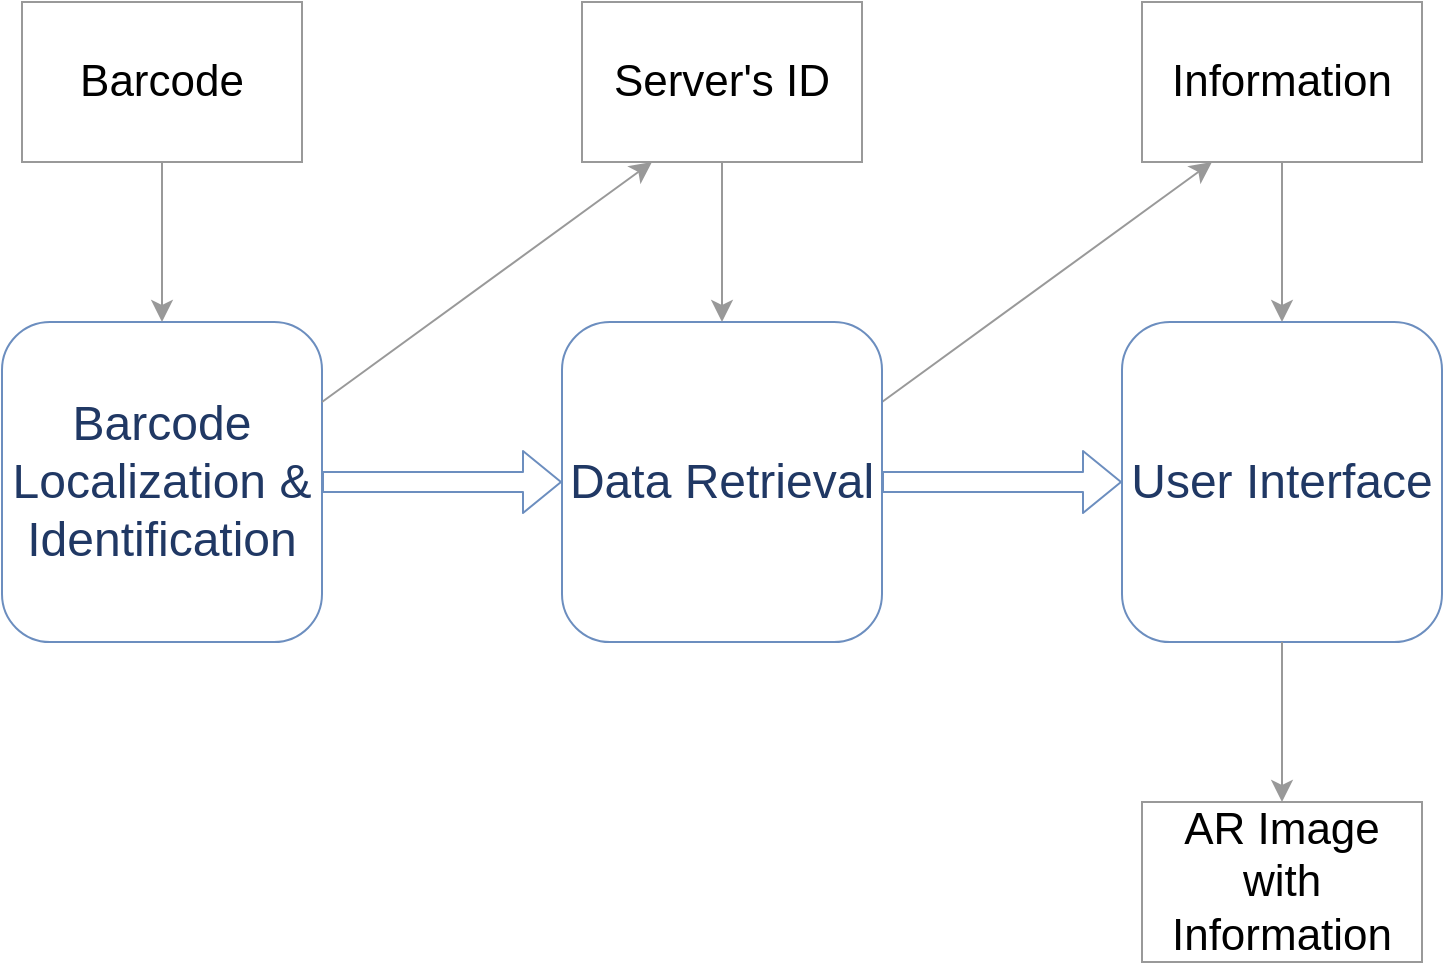 <mxfile version="13.8.8" type="device"><diagram name="Page-1" id="52a04d89-c75d-2922-d76d-85b35f80e030"><mxGraphModel dx="1006" dy="686" grid="1" gridSize="10" guides="1" tooltips="1" connect="1" arrows="1" fold="1" page="1" pageScale="1" pageWidth="1100" pageHeight="850" background="#ffffff" math="0" shadow="0"><root><mxCell id="0"/><mxCell id="1" parent="0"/><mxCell id="1fdf3b25b50cf41e-44" style="edgeStyle=none;html=1;labelBackgroundColor=none;startFill=0;startSize=8;endFill=1;endSize=8;fontFamily=Verdana;fontSize=12;exitX=1;exitY=0.25;exitDx=0;exitDy=0;entryX=0.25;entryY=1;entryDx=0;entryDy=0;strokeColor=#999999;" parent="1" source="oyDiSFvMqag5YwGTNskN-3" target="1fdf3b25b50cf41e-26" edge="1"><mxGeometry relative="1" as="geometry"><mxPoint x="550.0" y="466" as="sourcePoint"/><mxPoint x="760" y="390" as="targetPoint"/></mxGeometry></mxCell><mxCell id="1fdf3b25b50cf41e-25" value="&lt;font style=&quot;font-size: 22px&quot;&gt;Barcode&lt;/font&gt;" style="whiteSpace=wrap;html=1;rounded=0;shadow=0;comic=0;labelBackgroundColor=none;strokeWidth=1;fontFamily=Helvetica;fontSize=12;align=center;strokeColor=#999999;" parent="1" vertex="1"><mxGeometry x="250" y="280" width="140" height="80" as="geometry"/></mxCell><mxCell id="1fdf3b25b50cf41e-26" value="&lt;font style=&quot;font-size: 22px&quot;&gt;Information&lt;/font&gt;" style="whiteSpace=wrap;html=1;rounded=0;shadow=0;comic=0;labelBackgroundColor=none;strokeWidth=1;fontFamily=Helvetica;fontSize=12;align=center;strokeColor=#999999;" parent="1" vertex="1"><mxGeometry x="810" y="280" width="140" height="80" as="geometry"/></mxCell><mxCell id="oyDiSFvMqag5YwGTNskN-1" value="&lt;font style=&quot;font-size: 24px&quot;&gt;User Interface&lt;/font&gt;" style="whiteSpace=wrap;html=1;rounded=1;shadow=0;comic=0;labelBackgroundColor=none;strokeWidth=1;fontFamily=Helvetica;fontSize=12;align=center;strokeColor=#6c8ebf;fontColor=#203864;" parent="1" vertex="1"><mxGeometry x="800" y="440" width="160" height="160" as="geometry"/></mxCell><mxCell id="oyDiSFvMqag5YwGTNskN-2" value="&lt;font style=&quot;font-size: 24px&quot;&gt;Barcode Localization &amp;amp; Identification&lt;/font&gt;" style="whiteSpace=wrap;html=1;rounded=1;shadow=0;comic=0;labelBackgroundColor=none;strokeWidth=1;fontFamily=Helvetica;fontSize=12;align=center;strokeColor=#6c8ebf;fontColor=#203864;" parent="1" vertex="1"><mxGeometry x="240" y="440" width="160" height="160" as="geometry"/></mxCell><mxCell id="oyDiSFvMqag5YwGTNskN-3" value="&lt;font style=&quot;font-size: 24px&quot;&gt;Data Retrieval&lt;/font&gt;" style="whiteSpace=wrap;html=1;rounded=1;shadow=0;comic=0;labelBackgroundColor=none;strokeWidth=1;fontFamily=Helvetica;fontSize=12;align=center;strokeColor=#6c8ebf;fontColor=#203864;" parent="1" vertex="1"><mxGeometry x="520" y="440" width="160" height="160" as="geometry"/></mxCell><mxCell id="oyDiSFvMqag5YwGTNskN-4" style="edgeStyle=none;html=1;labelBackgroundColor=none;startFill=0;startSize=8;endFill=1;endSize=8;fontFamily=Verdana;fontSize=12;entryX=0.25;entryY=1;entryDx=0;entryDy=0;exitX=1;exitY=0.25;exitDx=0;exitDy=0;strokeColor=#999999;" parent="1" source="oyDiSFvMqag5YwGTNskN-2" target="oyDiSFvMqag5YwGTNskN-13" edge="1"><mxGeometry relative="1" as="geometry"><mxPoint x="380" y="440" as="sourcePoint"/><mxPoint x="370.0" y="360" as="targetPoint"/></mxGeometry></mxCell><mxCell id="oyDiSFvMqag5YwGTNskN-5" value="" style="shape=flexArrow;endArrow=classic;html=1;exitX=1;exitY=0.5;exitDx=0;exitDy=0;entryX=0;entryY=0.5;entryDx=0;entryDy=0;strokeColor=#6c8ebf;fillColor=#FFFFFF;" parent="1" source="oyDiSFvMqag5YwGTNskN-2" target="oyDiSFvMqag5YwGTNskN-3" edge="1"><mxGeometry width="50" height="50" relative="1" as="geometry"><mxPoint x="620" y="430" as="sourcePoint"/><mxPoint x="670" y="380" as="targetPoint"/></mxGeometry></mxCell><mxCell id="oyDiSFvMqag5YwGTNskN-6" value="" style="shape=flexArrow;endArrow=classic;html=1;entryX=0;entryY=0.5;entryDx=0;entryDy=0;exitX=1;exitY=0.5;exitDx=0;exitDy=0;strokeColor=#6c8ebf;fillColor=#FFFFFF;" parent="1" source="oyDiSFvMqag5YwGTNskN-3" target="oyDiSFvMqag5YwGTNskN-1" edge="1"><mxGeometry width="50" height="50" relative="1" as="geometry"><mxPoint x="620" y="430" as="sourcePoint"/><mxPoint x="670" y="380" as="targetPoint"/></mxGeometry></mxCell><mxCell id="oyDiSFvMqag5YwGTNskN-13" value="&lt;div style=&quot;font-size: 22px&quot;&gt;&lt;font style=&quot;font-size: 22px&quot;&gt;Server's ID&lt;/font&gt;&lt;/div&gt;" style="whiteSpace=wrap;html=1;rounded=0;shadow=0;comic=0;labelBackgroundColor=none;strokeWidth=1;fontFamily=Helvetica;fontSize=12;align=center;strokeColor=#999999;" parent="1" vertex="1"><mxGeometry x="530" y="280" width="140" height="80" as="geometry"/></mxCell><mxCell id="oyDiSFvMqag5YwGTNskN-14" style="edgeStyle=none;html=1;labelBackgroundColor=none;startFill=0;startSize=8;endFill=1;endSize=8;fontFamily=Verdana;fontSize=12;entryX=0.5;entryY=0;entryDx=0;entryDy=0;exitX=0.5;exitY=1;exitDx=0;exitDy=0;strokeColor=#999999;" parent="1" source="1fdf3b25b50cf41e-25" target="oyDiSFvMqag5YwGTNskN-2" edge="1"><mxGeometry relative="1" as="geometry"><mxPoint x="330.0" y="410" as="sourcePoint"/><mxPoint x="500.0" y="290" as="targetPoint"/></mxGeometry></mxCell><mxCell id="oyDiSFvMqag5YwGTNskN-15" style="edgeStyle=none;html=1;labelBackgroundColor=none;startFill=0;startSize=8;endFill=1;endSize=8;fontFamily=Verdana;fontSize=12;entryX=0.5;entryY=0;entryDx=0;entryDy=0;exitX=0.5;exitY=1;exitDx=0;exitDy=0;strokeColor=#999999;" parent="1" source="oyDiSFvMqag5YwGTNskN-13" target="oyDiSFvMqag5YwGTNskN-3" edge="1"><mxGeometry relative="1" as="geometry"><mxPoint x="450.0" y="490" as="sourcePoint"/><mxPoint x="620.0" y="370" as="targetPoint"/></mxGeometry></mxCell><mxCell id="oyDiSFvMqag5YwGTNskN-16" style="edgeStyle=none;html=1;labelBackgroundColor=none;startFill=0;startSize=8;endFill=1;endSize=8;fontFamily=Verdana;fontSize=12;exitX=0.5;exitY=1;exitDx=0;exitDy=0;entryX=0.5;entryY=0;entryDx=0;entryDy=0;strokeColor=#999999;" parent="1" source="1fdf3b25b50cf41e-26" target="oyDiSFvMqag5YwGTNskN-1" edge="1"><mxGeometry relative="1" as="geometry"><mxPoint x="900" y="380" as="sourcePoint"/><mxPoint x="910" y="410" as="targetPoint"/></mxGeometry></mxCell><mxCell id="oyDiSFvMqag5YwGTNskN-17" value="&lt;font style=&quot;font-size: 22px&quot;&gt;AR Image with Information&lt;/font&gt;" style="whiteSpace=wrap;html=1;rounded=0;shadow=0;comic=0;labelBackgroundColor=none;strokeWidth=1;fontFamily=Helvetica;fontSize=12;align=center;strokeColor=#999999;" parent="1" vertex="1"><mxGeometry x="810" y="680" width="140" height="80" as="geometry"/></mxCell><mxCell id="oyDiSFvMqag5YwGTNskN-18" style="edgeStyle=none;html=1;labelBackgroundColor=none;startFill=0;startSize=8;endFill=1;endSize=8;fontFamily=Verdana;fontSize=12;exitX=0.5;exitY=1;exitDx=0;exitDy=0;entryX=0.5;entryY=0;entryDx=0;entryDy=0;strokeColor=#999999;" parent="1" source="oyDiSFvMqag5YwGTNskN-1" target="oyDiSFvMqag5YwGTNskN-17" edge="1"><mxGeometry relative="1" as="geometry"><mxPoint x="880" y="360" as="sourcePoint"/><mxPoint x="880" y="440" as="targetPoint"/></mxGeometry></mxCell></root></mxGraphModel></diagram></mxfile>